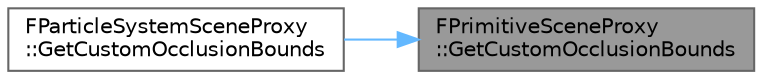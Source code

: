 digraph "FPrimitiveSceneProxy::GetCustomOcclusionBounds"
{
 // INTERACTIVE_SVG=YES
 // LATEX_PDF_SIZE
  bgcolor="transparent";
  edge [fontname=Helvetica,fontsize=10,labelfontname=Helvetica,labelfontsize=10];
  node [fontname=Helvetica,fontsize=10,shape=box,height=0.2,width=0.4];
  rankdir="RL";
  Node1 [id="Node000001",label="FPrimitiveSceneProxy\l::GetCustomOcclusionBounds",height=0.2,width=0.4,color="gray40", fillcolor="grey60", style="filled", fontcolor="black",tooltip="Return the custom occlusion bounds for this scene proxy."];
  Node1 -> Node2 [id="edge1_Node000001_Node000002",dir="back",color="steelblue1",style="solid",tooltip=" "];
  Node2 [id="Node000002",label="FParticleSystemSceneProxy\l::GetCustomOcclusionBounds",height=0.2,width=0.4,color="grey40", fillcolor="white", style="filled",URL="$df/d59/classFParticleSystemSceneProxy.html#a7170d38c0e61639c7a86c1d2f2071d53",tooltip="Return the custom occlusion bounds for this scene proxy."];
}
